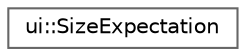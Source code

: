 digraph "Graphical Class Hierarchy"
{
 // LATEX_PDF_SIZE
  bgcolor="transparent";
  edge [fontname=Helvetica,fontsize=10,labelfontname=Helvetica,labelfontsize=10];
  node [fontname=Helvetica,fontsize=10,shape=box,height=0.2,width=0.4];
  rankdir="LR";
  Node0 [label="ui::SizeExpectation",height=0.2,width=0.4,color="grey40", fillcolor="white", style="filled",URL="$d3/d04/structui_1_1_size_expectation.html",tooltip=" "];
}
